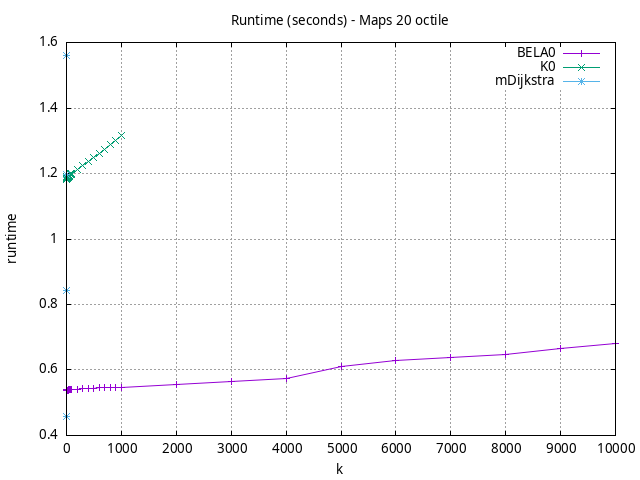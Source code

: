 #!/usr/bin/gnuplot
# -*- coding: utf-8 -*-
#
# results/maps/octile/20/random512-20.brute-force.octile.runtime.gnuplot
#
# Started on 04/03/2024 23:08:49
# Author: Carlos Linares López
set grid
set xlabel "k"
set ylabel "runtime"

set title "Runtime (seconds) - Maps 20 octile"

set terminal png enhanced font "Ariel,10"
set output 'random512-20.brute-force.octile.runtime.png'

plot "-" title "BELA0"      with linesp, "-" title "K0"      with linesp, "-" title "mDijkstra"      with linesp

	1 0.5366162000000001
	2 0.53638256
	3 0.53748927
	4 0.53825917
	5 0.53854668
	6 0.5388184
	7 0.53930943
	8 0.5389276700000001
	9 0.5387156
	10 0.5378126800000002
	20 0.53858412
	30 0.538549
	40 0.53976718
	50 0.53960354
	60 0.5399753300000001
	70 0.54088723
	80 0.54124172
	90 0.54147326
	100 0.5397603799999999
	200 0.54085825
	300 0.54227712
	400 0.54388194
	500 0.54407653
	600 0.5461417199999999
	700 0.54576507
	800 0.54630319
	900 0.5469649699999999
	1000 0.54542529
	2000 0.55421814
	3000 0.56407045
	4000 0.57340369
	5000 0.6106163
	6000 0.62774802
	7000 0.63890612
	8000 0.64742234
	9000 0.6652984200000001
	10000 0.6810629899999999
end
	1 1.1834219
	2 1.1802011000000001
	3 1.1840978
	4 1.1832084999999999
	5 1.1843523
	6 1.1868163
	7 1.1884894000000001
	8 1.1887438
	9 1.1910045
	10 1.184453
	20 1.1876566
	30 1.1892681
	40 1.1909109999999998
	50 1.1920531999999997
	60 1.1934101000000001
	70 1.1971535000000002
	80 1.1996314
	90 1.201271
	100 1.1968973
	200 1.2136679000000001
	300 1.2250176000000002
	400 1.2365850999999999
	500 1.2488843
	600 1.2616125
	700 1.2747699000000001
	800 1.2880593000000002
	900 1.3001433
	1000 1.3167909
end
	1 0.45827697
	2 0.8427644700000002
	3 1.1971787
	4 1.5600146000000001
end
